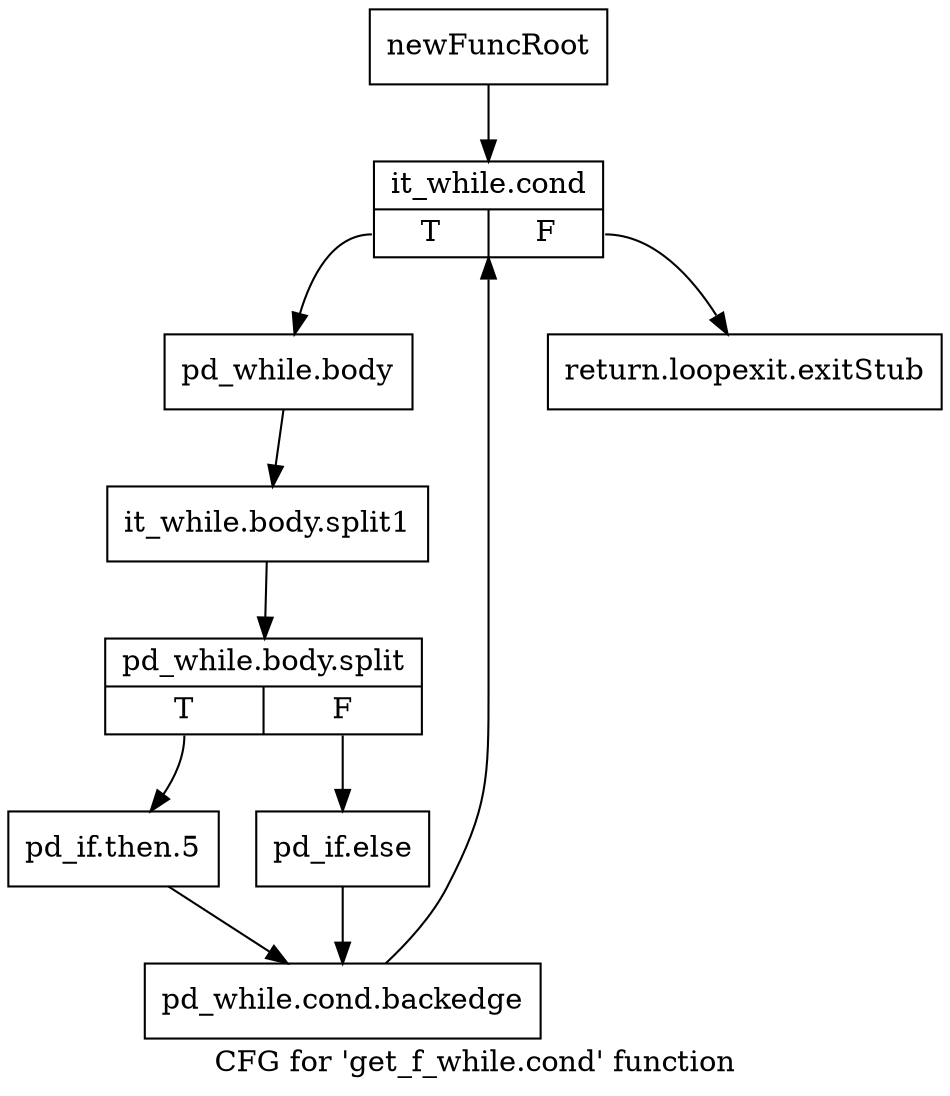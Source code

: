 digraph "CFG for 'get_f_while.cond' function" {
	label="CFG for 'get_f_while.cond' function";

	Node0x1991320 [shape=record,label="{newFuncRoot}"];
	Node0x1991320 -> Node0x1994370;
	Node0x1994320 [shape=record,label="{return.loopexit.exitStub}"];
	Node0x1994370 [shape=record,label="{it_while.cond|{<s0>T|<s1>F}}"];
	Node0x1994370:s0 -> Node0x19943c0;
	Node0x1994370:s1 -> Node0x1994320;
	Node0x19943c0 [shape=record,label="{pd_while.body}"];
	Node0x19943c0 -> Node0x1c718f0;
	Node0x1c718f0 [shape=record,label="{it_while.body.split1}"];
	Node0x1c718f0 -> Node0x1c71c50;
	Node0x1c71c50 [shape=record,label="{pd_while.body.split|{<s0>T|<s1>F}}"];
	Node0x1c71c50:s0 -> Node0x1994460;
	Node0x1c71c50:s1 -> Node0x1994410;
	Node0x1994410 [shape=record,label="{pd_if.else}"];
	Node0x1994410 -> Node0x19944b0;
	Node0x1994460 [shape=record,label="{pd_if.then.5}"];
	Node0x1994460 -> Node0x19944b0;
	Node0x19944b0 [shape=record,label="{pd_while.cond.backedge}"];
	Node0x19944b0 -> Node0x1994370;
}
